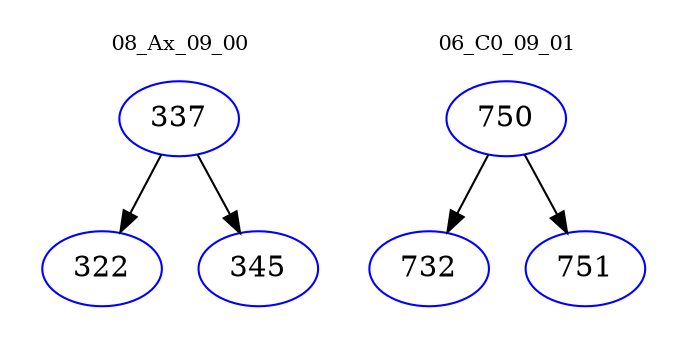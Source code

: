 digraph{
subgraph cluster_0 {
color = white
label = "08_Ax_09_00";
fontsize=10;
T0_337 [label="337", color="blue"]
T0_337 -> T0_322 [color="black"]
T0_322 [label="322", color="blue"]
T0_337 -> T0_345 [color="black"]
T0_345 [label="345", color="blue"]
}
subgraph cluster_1 {
color = white
label = "06_C0_09_01";
fontsize=10;
T1_750 [label="750", color="blue"]
T1_750 -> T1_732 [color="black"]
T1_732 [label="732", color="blue"]
T1_750 -> T1_751 [color="black"]
T1_751 [label="751", color="blue"]
}
}
